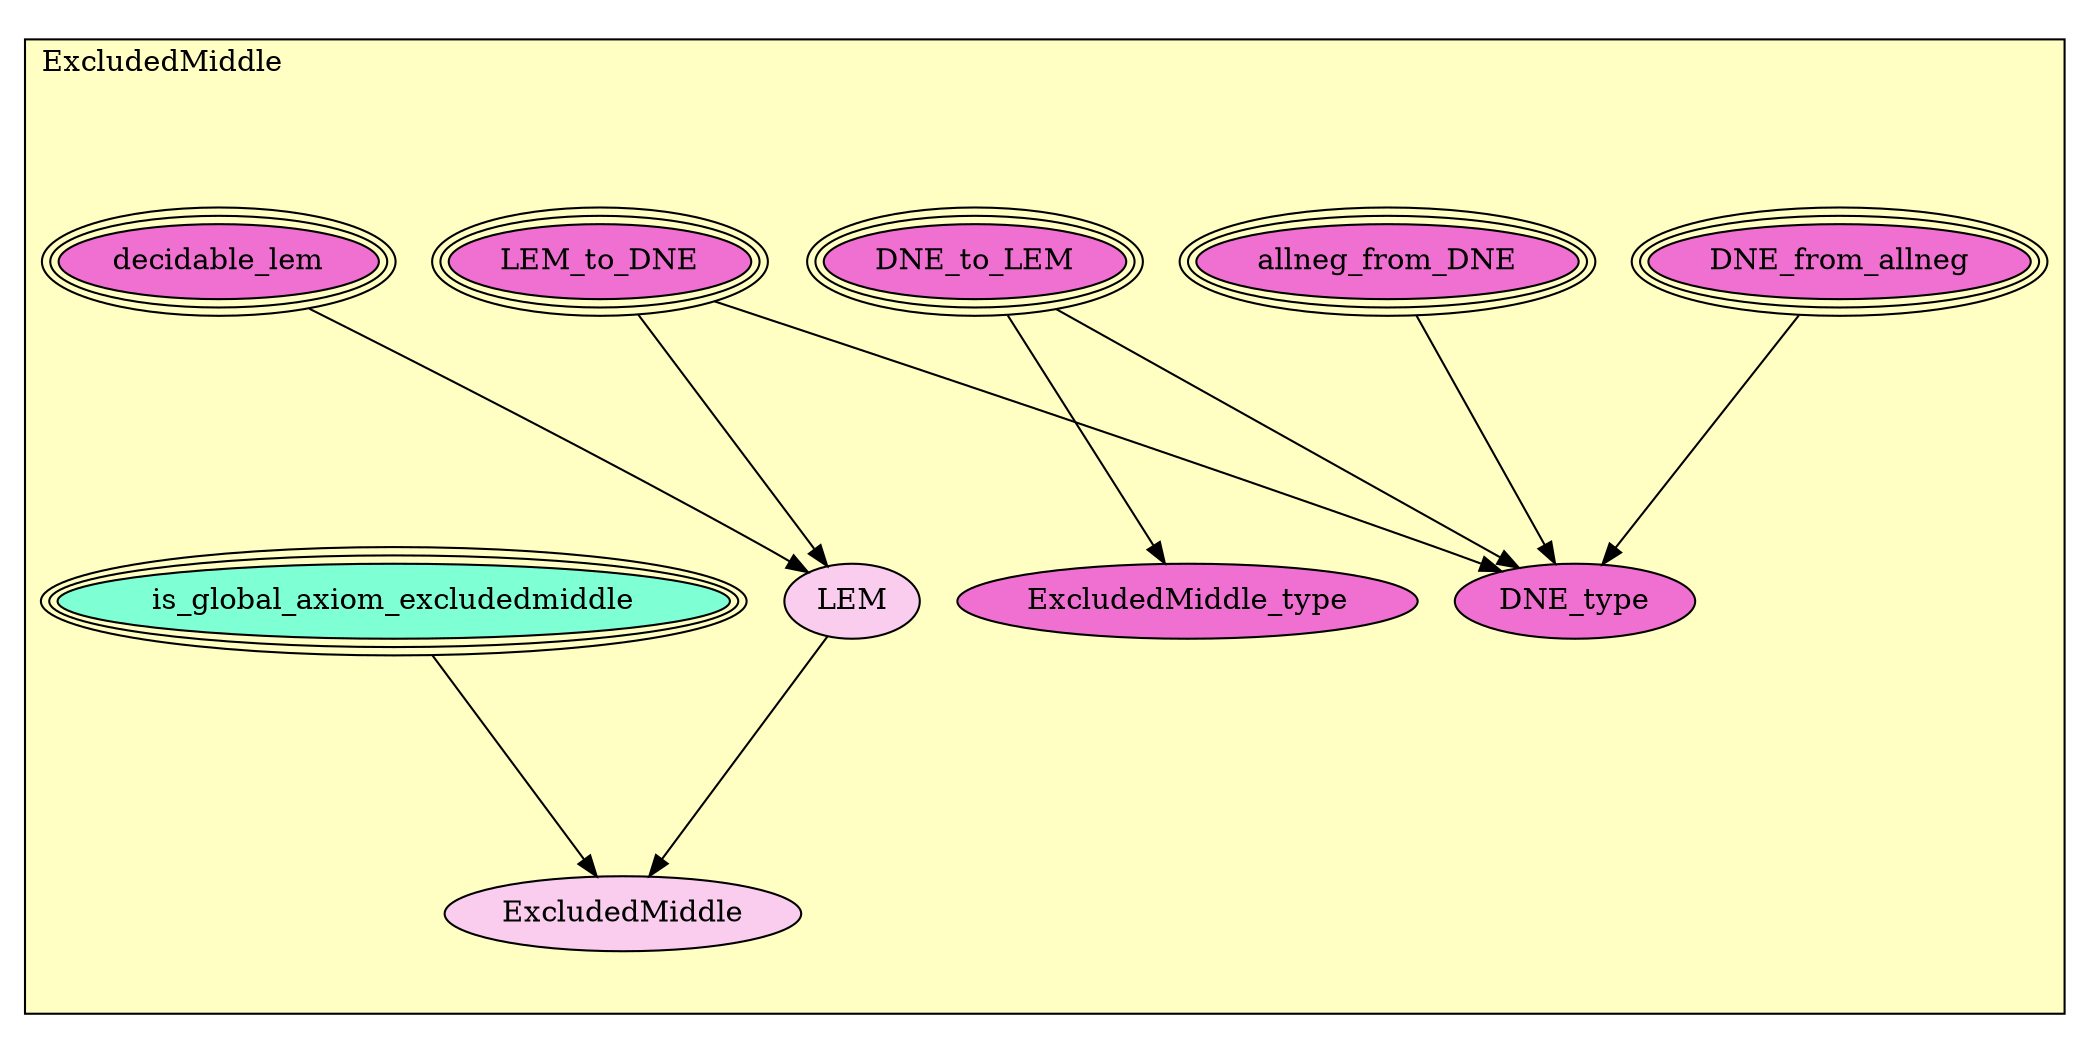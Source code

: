 digraph HoTT_ExcludedMiddle {
  graph [ratio=0.5]
  node [style=filled]
ExcludedMiddle_DNE_from_allneg [label="DNE_from_allneg", URL=<ExcludedMiddle.html#DNE_from_allneg>, peripheries=3, fillcolor="#F070D1"] ;
ExcludedMiddle_allneg_from_DNE [label="allneg_from_DNE", URL=<ExcludedMiddle.html#allneg_from_DNE>, peripheries=3, fillcolor="#F070D1"] ;
ExcludedMiddle_DNE_to_LEM [label="DNE_to_LEM", URL=<ExcludedMiddle.html#DNE_to_LEM>, peripheries=3, fillcolor="#F070D1"] ;
ExcludedMiddle_LEM_to_DNE [label="LEM_to_DNE", URL=<ExcludedMiddle.html#LEM_to_DNE>, peripheries=3, fillcolor="#F070D1"] ;
ExcludedMiddle_DNE_type [label="DNE_type", URL=<ExcludedMiddle.html#DNE_type>, fillcolor="#F070D1"] ;
ExcludedMiddle_decidable_lem [label="decidable_lem", URL=<ExcludedMiddle.html#decidable_lem>, peripheries=3, fillcolor="#F070D1"] ;
ExcludedMiddle_ExcludedMiddle_type [label="ExcludedMiddle_type", URL=<ExcludedMiddle.html#ExcludedMiddle_type>, fillcolor="#F070D1"] ;
ExcludedMiddle_LEM [label="LEM", URL=<ExcludedMiddle.html#LEM>, fillcolor="#FACDEF"] ;
ExcludedMiddle_is_global_axiom_excludedmiddle [label="is_global_axiom_excludedmiddle", URL=<ExcludedMiddle.html#is_global_axiom_excludedmiddle>, peripheries=3, fillcolor="#7FFFD4"] ;
ExcludedMiddle_ExcludedMiddle [label="ExcludedMiddle", URL=<ExcludedMiddle.html#ExcludedMiddle>, fillcolor="#FACDEF"] ;
  ExcludedMiddle_DNE_from_allneg -> ExcludedMiddle_DNE_type [] ;
  ExcludedMiddle_allneg_from_DNE -> ExcludedMiddle_DNE_type [] ;
  ExcludedMiddle_DNE_to_LEM -> ExcludedMiddle_DNE_type [] ;
  ExcludedMiddle_DNE_to_LEM -> ExcludedMiddle_ExcludedMiddle_type [] ;
  ExcludedMiddle_LEM_to_DNE -> ExcludedMiddle_DNE_type [] ;
  ExcludedMiddle_LEM_to_DNE -> ExcludedMiddle_LEM [] ;
  ExcludedMiddle_decidable_lem -> ExcludedMiddle_LEM [] ;
  ExcludedMiddle_LEM -> ExcludedMiddle_ExcludedMiddle [] ;
  ExcludedMiddle_is_global_axiom_excludedmiddle -> ExcludedMiddle_ExcludedMiddle [] ;
subgraph cluster_ExcludedMiddle { label="ExcludedMiddle"; fillcolor="#FFFFC3"; labeljust=l; style=filled 
ExcludedMiddle_ExcludedMiddle; ExcludedMiddle_is_global_axiom_excludedmiddle; ExcludedMiddle_LEM; ExcludedMiddle_ExcludedMiddle_type; ExcludedMiddle_decidable_lem; ExcludedMiddle_DNE_type; ExcludedMiddle_LEM_to_DNE; ExcludedMiddle_DNE_to_LEM; ExcludedMiddle_allneg_from_DNE; ExcludedMiddle_DNE_from_allneg; };
} /* END */
